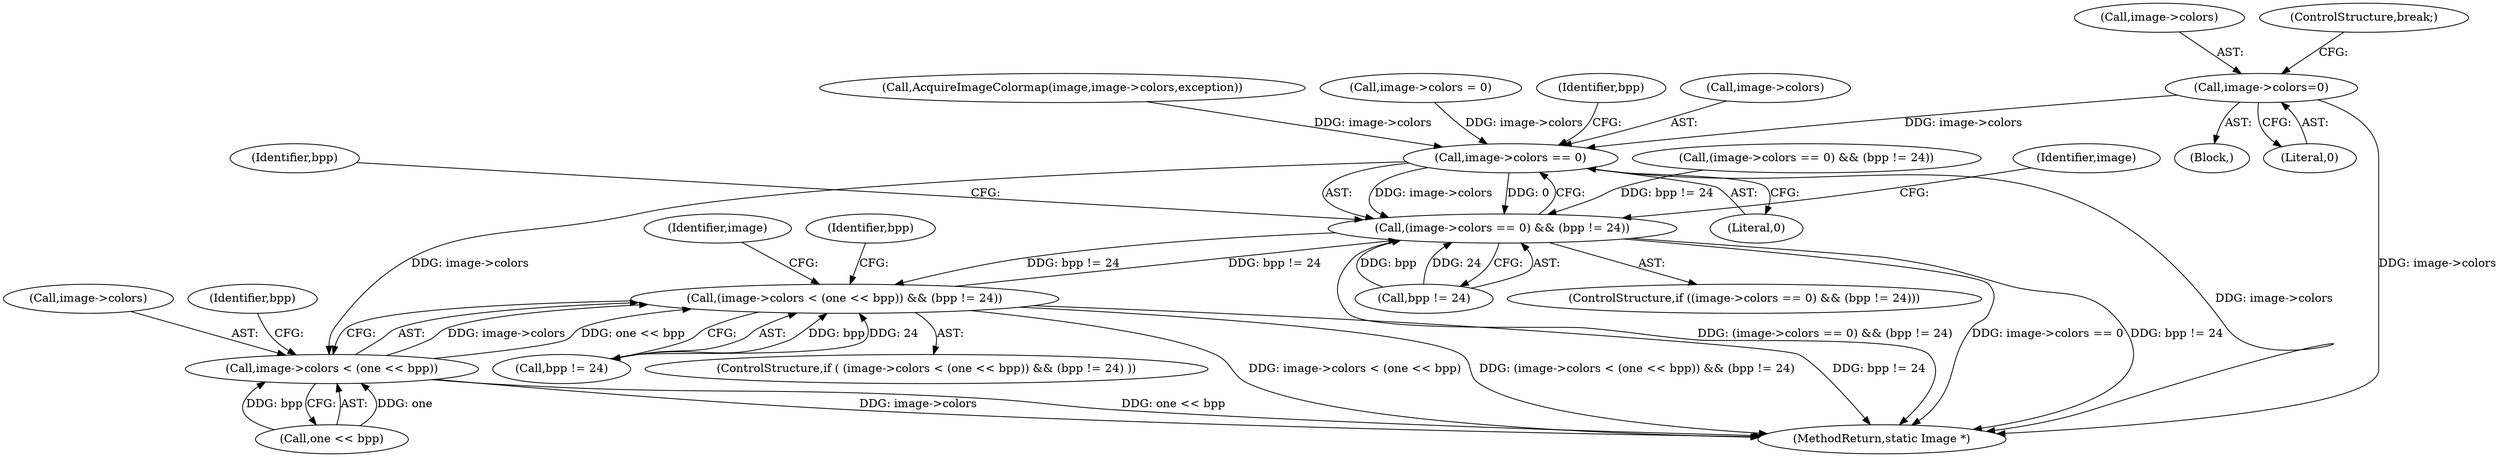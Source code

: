 digraph "0_ImageMagick_fc43974d34318c834fbf78570ca1a3764ed8c7d7@pointer" {
"1001186" [label="(Call,image->colors=0)"];
"1000806" [label="(Call,image->colors == 0)"];
"1000805" [label="(Call,(image->colors == 0) && (bpp != 24))"];
"1000902" [label="(Call,(image->colors < (one << bpp)) && (bpp != 24))"];
"1000903" [label="(Call,image->colors < (one << bpp))"];
"1000508" [label="(Call,AcquireImageColormap(image,image->colors,exception))"];
"1000310" [label="(Call,image->colors = 0)"];
"1000904" [label="(Call,image->colors)"];
"1000935" [label="(Identifier,bpp)"];
"1000805" [label="(Call,(image->colors == 0) && (bpp != 24))"];
"1001527" [label="(Call,(image->colors == 0) && (bpp != 24))"];
"1000817" [label="(Identifier,image)"];
"1001187" [label="(Call,image->colors)"];
"1000811" [label="(Call,bpp != 24)"];
"1000902" [label="(Call,(image->colors < (one << bpp)) && (bpp != 24))"];
"1000383" [label="(Block,)"];
"1001942" [label="(MethodReturn,static Image *)"];
"1001186" [label="(Call,image->colors=0)"];
"1001190" [label="(Literal,0)"];
"1000804" [label="(ControlStructure,if ((image->colors == 0) && (bpp != 24)))"];
"1000910" [label="(Call,bpp != 24)"];
"1000903" [label="(Call,image->colors < (one << bpp))"];
"1001191" [label="(ControlStructure,break;)"];
"1000907" [label="(Call,one << bpp)"];
"1000911" [label="(Identifier,bpp)"];
"1000899" [label="(Identifier,bpp)"];
"1000812" [label="(Identifier,bpp)"];
"1000810" [label="(Literal,0)"];
"1000806" [label="(Call,image->colors == 0)"];
"1000901" [label="(ControlStructure,if ( (image->colors < (one << bpp)) && (bpp != 24) ))"];
"1000915" [label="(Identifier,image)"];
"1000807" [label="(Call,image->colors)"];
"1001186" -> "1000383"  [label="AST: "];
"1001186" -> "1001190"  [label="CFG: "];
"1001187" -> "1001186"  [label="AST: "];
"1001190" -> "1001186"  [label="AST: "];
"1001191" -> "1001186"  [label="CFG: "];
"1001186" -> "1001942"  [label="DDG: image->colors"];
"1001186" -> "1000806"  [label="DDG: image->colors"];
"1000806" -> "1000805"  [label="AST: "];
"1000806" -> "1000810"  [label="CFG: "];
"1000807" -> "1000806"  [label="AST: "];
"1000810" -> "1000806"  [label="AST: "];
"1000812" -> "1000806"  [label="CFG: "];
"1000805" -> "1000806"  [label="CFG: "];
"1000806" -> "1001942"  [label="DDG: image->colors"];
"1000806" -> "1000805"  [label="DDG: image->colors"];
"1000806" -> "1000805"  [label="DDG: 0"];
"1000310" -> "1000806"  [label="DDG: image->colors"];
"1000508" -> "1000806"  [label="DDG: image->colors"];
"1000806" -> "1000903"  [label="DDG: image->colors"];
"1000805" -> "1000804"  [label="AST: "];
"1000805" -> "1000811"  [label="CFG: "];
"1000811" -> "1000805"  [label="AST: "];
"1000817" -> "1000805"  [label="CFG: "];
"1000899" -> "1000805"  [label="CFG: "];
"1000805" -> "1001942"  [label="DDG: (image->colors == 0) && (bpp != 24)"];
"1000805" -> "1001942"  [label="DDG: image->colors == 0"];
"1000805" -> "1001942"  [label="DDG: bpp != 24"];
"1000811" -> "1000805"  [label="DDG: bpp"];
"1000811" -> "1000805"  [label="DDG: 24"];
"1000902" -> "1000805"  [label="DDG: bpp != 24"];
"1001527" -> "1000805"  [label="DDG: bpp != 24"];
"1000805" -> "1000902"  [label="DDG: bpp != 24"];
"1000902" -> "1000901"  [label="AST: "];
"1000902" -> "1000903"  [label="CFG: "];
"1000902" -> "1000910"  [label="CFG: "];
"1000903" -> "1000902"  [label="AST: "];
"1000910" -> "1000902"  [label="AST: "];
"1000915" -> "1000902"  [label="CFG: "];
"1000935" -> "1000902"  [label="CFG: "];
"1000902" -> "1001942"  [label="DDG: bpp != 24"];
"1000902" -> "1001942"  [label="DDG: image->colors < (one << bpp)"];
"1000902" -> "1001942"  [label="DDG: (image->colors < (one << bpp)) && (bpp != 24)"];
"1000903" -> "1000902"  [label="DDG: image->colors"];
"1000903" -> "1000902"  [label="DDG: one << bpp"];
"1000910" -> "1000902"  [label="DDG: bpp"];
"1000910" -> "1000902"  [label="DDG: 24"];
"1000903" -> "1000907"  [label="CFG: "];
"1000904" -> "1000903"  [label="AST: "];
"1000907" -> "1000903"  [label="AST: "];
"1000911" -> "1000903"  [label="CFG: "];
"1000903" -> "1001942"  [label="DDG: image->colors"];
"1000903" -> "1001942"  [label="DDG: one << bpp"];
"1000907" -> "1000903"  [label="DDG: one"];
"1000907" -> "1000903"  [label="DDG: bpp"];
}
